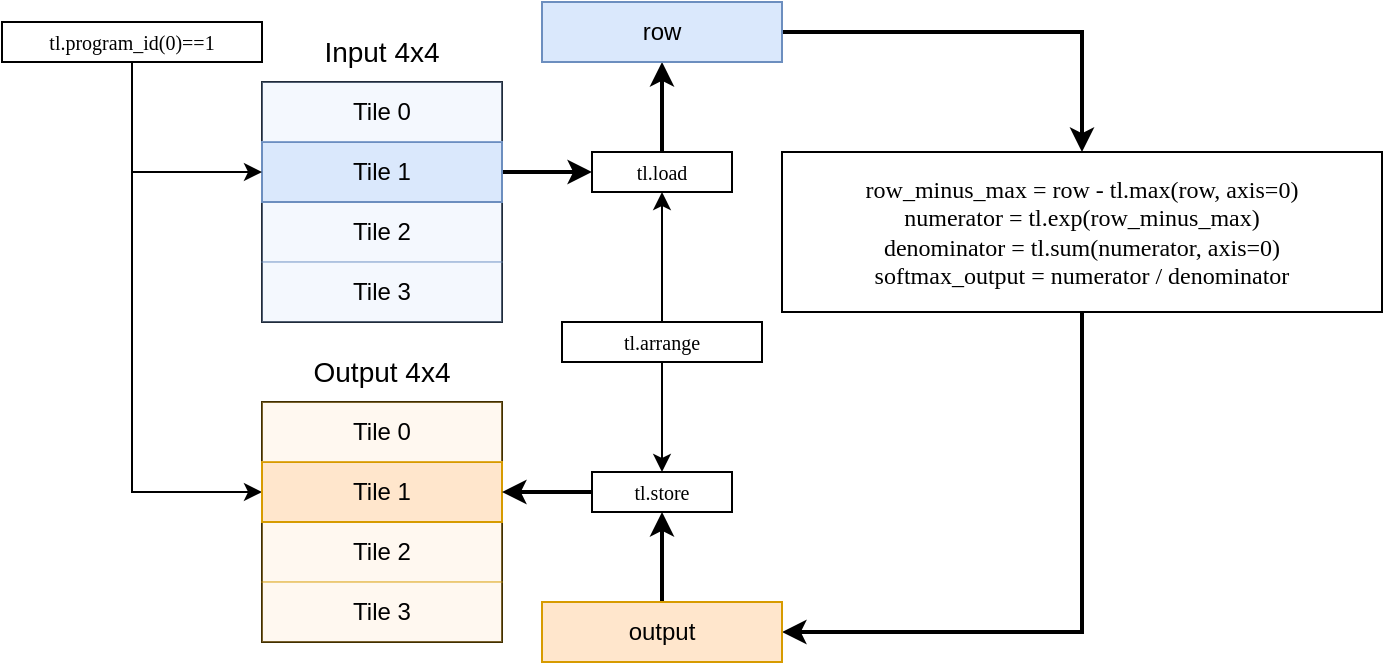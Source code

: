 <mxfile version="24.4.4" type="github">
  <diagram name="第 1 页" id="ktdUMasApuwjuTRQreZk">
    <mxGraphModel dx="835" dy="446" grid="1" gridSize="10" guides="1" tooltips="1" connect="1" arrows="1" fold="1" page="1" pageScale="1" pageWidth="1000" pageHeight="1000" math="0" shadow="0">
      <root>
        <mxCell id="0" />
        <mxCell id="1" parent="0" />
        <mxCell id="R_7CZEf5v75e8vBjoYTQ-1" value="" style="rounded=0;whiteSpace=wrap;html=1;" vertex="1" parent="1">
          <mxGeometry x="180" y="190" width="120" height="120" as="geometry" />
        </mxCell>
        <mxCell id="R_7CZEf5v75e8vBjoYTQ-2" value="Tile 2" style="rounded=0;whiteSpace=wrap;html=1;fillColor=#dae8fc;strokeColor=#6c8ebf;gradientColor=none;opacity=30;" vertex="1" parent="1">
          <mxGeometry x="180" y="250" width="120" height="30" as="geometry" />
        </mxCell>
        <mxCell id="R_7CZEf5v75e8vBjoYTQ-3" value="Input 4x4" style="text;html=1;align=center;verticalAlign=middle;whiteSpace=wrap;rounded=0;fontSize=14;" vertex="1" parent="1">
          <mxGeometry x="210" y="160" width="60" height="30" as="geometry" />
        </mxCell>
        <mxCell id="R_7CZEf5v75e8vBjoYTQ-13" style="edgeStyle=orthogonalEdgeStyle;rounded=0;orthogonalLoop=1;jettySize=auto;html=1;exitX=1;exitY=0.5;exitDx=0;exitDy=0;entryX=0;entryY=0.5;entryDx=0;entryDy=0;strokeWidth=2;" edge="1" parent="1" source="R_7CZEf5v75e8vBjoYTQ-4" target="R_7CZEf5v75e8vBjoYTQ-18">
          <mxGeometry relative="1" as="geometry">
            <mxPoint x="390" y="235.143" as="targetPoint" />
          </mxGeometry>
        </mxCell>
        <mxCell id="R_7CZEf5v75e8vBjoYTQ-4" value="Tile 1" style="rounded=0;whiteSpace=wrap;html=1;fillColor=#dae8fc;strokeColor=#6c8ebf;" vertex="1" parent="1">
          <mxGeometry x="180" y="220" width="120" height="30" as="geometry" />
        </mxCell>
        <mxCell id="R_7CZEf5v75e8vBjoYTQ-5" value="Tile 0" style="rounded=0;whiteSpace=wrap;html=1;fillColor=#dae8fc;strokeColor=#6c8ebf;gradientColor=none;opacity=30;" vertex="1" parent="1">
          <mxGeometry x="180" y="190" width="120" height="30" as="geometry" />
        </mxCell>
        <mxCell id="R_7CZEf5v75e8vBjoYTQ-6" value="Tile 3" style="rounded=0;whiteSpace=wrap;html=1;fillColor=#dae8fc;strokeColor=#6c8ebf;gradientColor=none;opacity=30;" vertex="1" parent="1">
          <mxGeometry x="180" y="280" width="120" height="30" as="geometry" />
        </mxCell>
        <mxCell id="R_7CZEf5v75e8vBjoYTQ-12" style="edgeStyle=orthogonalEdgeStyle;rounded=0;orthogonalLoop=1;jettySize=auto;html=1;exitX=0.5;exitY=1;exitDx=0;exitDy=0;entryX=0;entryY=0.5;entryDx=0;entryDy=0;" edge="1" parent="1" source="R_7CZEf5v75e8vBjoYTQ-11" target="R_7CZEf5v75e8vBjoYTQ-4">
          <mxGeometry relative="1" as="geometry" />
        </mxCell>
        <mxCell id="R_7CZEf5v75e8vBjoYTQ-75" style="edgeStyle=orthogonalEdgeStyle;rounded=0;orthogonalLoop=1;jettySize=auto;html=1;exitX=0.5;exitY=1;exitDx=0;exitDy=0;entryX=0;entryY=0.5;entryDx=0;entryDy=0;" edge="1" parent="1" source="R_7CZEf5v75e8vBjoYTQ-11" target="R_7CZEf5v75e8vBjoYTQ-65">
          <mxGeometry relative="1" as="geometry" />
        </mxCell>
        <mxCell id="R_7CZEf5v75e8vBjoYTQ-11" value="&lt;font style=&quot;font-size: 10px;&quot; face=&quot;Lucida Console&quot;&gt;tl.program_id(0)==1&lt;/font&gt;" style="rounded=0;whiteSpace=wrap;html=1;fontSize=10;" vertex="1" parent="1">
          <mxGeometry x="50" y="160" width="130" height="20" as="geometry" />
        </mxCell>
        <mxCell id="R_7CZEf5v75e8vBjoYTQ-70" style="edgeStyle=orthogonalEdgeStyle;rounded=0;orthogonalLoop=1;jettySize=auto;html=1;exitX=0.5;exitY=1;exitDx=0;exitDy=0;entryX=0.5;entryY=0;entryDx=0;entryDy=0;" edge="1" parent="1" source="R_7CZEf5v75e8vBjoYTQ-17" target="R_7CZEf5v75e8vBjoYTQ-69">
          <mxGeometry relative="1" as="geometry" />
        </mxCell>
        <mxCell id="R_7CZEf5v75e8vBjoYTQ-71" style="edgeStyle=orthogonalEdgeStyle;rounded=0;orthogonalLoop=1;jettySize=auto;html=1;exitX=0.5;exitY=0;exitDx=0;exitDy=0;entryX=0.5;entryY=1;entryDx=0;entryDy=0;" edge="1" parent="1" source="R_7CZEf5v75e8vBjoYTQ-17" target="R_7CZEf5v75e8vBjoYTQ-18">
          <mxGeometry relative="1" as="geometry" />
        </mxCell>
        <mxCell id="R_7CZEf5v75e8vBjoYTQ-17" value="&lt;font style=&quot;font-size: 10px;&quot; face=&quot;Lucida Console&quot;&gt;tl.arrange&lt;/font&gt;" style="rounded=0;whiteSpace=wrap;html=1;fontSize=10;" vertex="1" parent="1">
          <mxGeometry x="330" y="310" width="100" height="20" as="geometry" />
        </mxCell>
        <mxCell id="R_7CZEf5v75e8vBjoYTQ-56" style="edgeStyle=orthogonalEdgeStyle;rounded=0;orthogonalLoop=1;jettySize=auto;html=1;exitX=0.5;exitY=0;exitDx=0;exitDy=0;entryX=0.5;entryY=1;entryDx=0;entryDy=0;strokeWidth=2;" edge="1" parent="1" source="R_7CZEf5v75e8vBjoYTQ-18">
          <mxGeometry relative="1" as="geometry">
            <mxPoint x="380" y="180" as="targetPoint" />
          </mxGeometry>
        </mxCell>
        <mxCell id="R_7CZEf5v75e8vBjoYTQ-18" value="&lt;font face=&quot;Lucida Console&quot;&gt;tl.load&lt;/font&gt;" style="rounded=0;whiteSpace=wrap;html=1;fontSize=10;" vertex="1" parent="1">
          <mxGeometry x="345" y="225" width="70" height="20" as="geometry" />
        </mxCell>
        <mxCell id="R_7CZEf5v75e8vBjoYTQ-61" style="edgeStyle=orthogonalEdgeStyle;rounded=0;orthogonalLoop=1;jettySize=auto;html=1;exitX=1;exitY=0.5;exitDx=0;exitDy=0;entryX=0.5;entryY=0;entryDx=0;entryDy=0;strokeWidth=2;" edge="1" parent="1" source="R_7CZEf5v75e8vBjoYTQ-57" target="R_7CZEf5v75e8vBjoYTQ-60">
          <mxGeometry relative="1" as="geometry" />
        </mxCell>
        <mxCell id="R_7CZEf5v75e8vBjoYTQ-57" value="row" style="rounded=0;whiteSpace=wrap;html=1;fillColor=#dae8fc;strokeColor=#6c8ebf;" vertex="1" parent="1">
          <mxGeometry x="320" y="150" width="120" height="30" as="geometry" />
        </mxCell>
        <mxCell id="R_7CZEf5v75e8vBjoYTQ-72" style="edgeStyle=orthogonalEdgeStyle;rounded=0;orthogonalLoop=1;jettySize=auto;html=1;exitX=0.5;exitY=1;exitDx=0;exitDy=0;entryX=1;entryY=0.5;entryDx=0;entryDy=0;strokeWidth=2;" edge="1" parent="1" source="R_7CZEf5v75e8vBjoYTQ-60" target="R_7CZEf5v75e8vBjoYTQ-68">
          <mxGeometry relative="1" as="geometry" />
        </mxCell>
        <mxCell id="R_7CZEf5v75e8vBjoYTQ-60" value="&lt;p style=&quot;margin-top: 0pt; margin-bottom: 0pt; margin-left: 0in; direction: ltr; unicode-bidi: embed; font-size: 12px;&quot;&gt;&lt;span style=&quot;font-family: Consolas; font-size: 12px;&quot;&gt;&lt;font style=&quot;font-size: 12px;&quot;&gt;row_minus_max = row - tl.max(row, axis=0)&lt;/font&gt;&lt;/span&gt;&lt;/p&gt;&lt;p style=&quot;margin-top: 0pt; margin-bottom: 0pt; margin-left: 0in; direction: ltr; unicode-bidi: embed; font-size: 12px;&quot;&gt;&lt;span style=&quot;font-family: Consolas; font-size: 12px;&quot;&gt;&lt;font style=&quot;font-size: 12px;&quot;&gt;numerator = tl.exp(row_minus_max)&lt;/font&gt;&lt;/span&gt;&lt;/p&gt;&lt;p style=&quot;margin-top: 0pt; margin-bottom: 0pt; margin-left: 0in; direction: ltr; unicode-bidi: embed; font-size: 12px;&quot;&gt;&lt;span style=&quot;font-family: Consolas; font-size: 12px;&quot;&gt;&lt;font style=&quot;font-size: 12px;&quot;&gt;denominator = tl.sum(numerator, axis=0)&lt;/font&gt;&lt;/span&gt;&lt;/p&gt;&lt;font style=&quot;font-size: 12px;&quot;&gt;&lt;span style=&quot;font-family: Consolas; font-size: 12px;&quot;&gt;softmax_output = numerator / &lt;/span&gt;&lt;span style=&quot;font-family: Consolas; font-size: 12px;&quot;&gt;denominator&lt;/span&gt;&lt;/font&gt;" style="rounded=0;whiteSpace=wrap;html=1;fontSize=12;align=center;" vertex="1" parent="1">
          <mxGeometry x="440" y="225" width="300" height="80" as="geometry" />
        </mxCell>
        <mxCell id="R_7CZEf5v75e8vBjoYTQ-62" value="" style="rounded=0;whiteSpace=wrap;html=1;" vertex="1" parent="1">
          <mxGeometry x="180" y="350" width="120" height="120" as="geometry" />
        </mxCell>
        <mxCell id="R_7CZEf5v75e8vBjoYTQ-63" value="Tile 2" style="rounded=0;whiteSpace=wrap;html=1;fillColor=#ffe6cc;strokeColor=#d79b00;opacity=30;" vertex="1" parent="1">
          <mxGeometry x="180" y="410" width="120" height="30" as="geometry" />
        </mxCell>
        <mxCell id="R_7CZEf5v75e8vBjoYTQ-64" value="Output 4x4" style="text;html=1;align=center;verticalAlign=middle;whiteSpace=wrap;rounded=0;fontSize=14;" vertex="1" parent="1">
          <mxGeometry x="200" y="320" width="80" height="30" as="geometry" />
        </mxCell>
        <mxCell id="R_7CZEf5v75e8vBjoYTQ-65" value="Tile 1" style="rounded=0;whiteSpace=wrap;html=1;fillColor=#ffe6cc;strokeColor=#d79b00;" vertex="1" parent="1">
          <mxGeometry x="180" y="380" width="120" height="30" as="geometry" />
        </mxCell>
        <mxCell id="R_7CZEf5v75e8vBjoYTQ-66" value="Tile 0" style="rounded=0;whiteSpace=wrap;html=1;fillColor=#ffe6cc;strokeColor=#d79b00;opacity=30;" vertex="1" parent="1">
          <mxGeometry x="180" y="350" width="120" height="30" as="geometry" />
        </mxCell>
        <mxCell id="R_7CZEf5v75e8vBjoYTQ-67" value="Tile 3" style="rounded=0;whiteSpace=wrap;html=1;fillColor=#ffe6cc;strokeColor=#d79b00;opacity=30;" vertex="1" parent="1">
          <mxGeometry x="180" y="440" width="120" height="30" as="geometry" />
        </mxCell>
        <mxCell id="R_7CZEf5v75e8vBjoYTQ-73" style="edgeStyle=orthogonalEdgeStyle;rounded=0;orthogonalLoop=1;jettySize=auto;html=1;exitX=0.5;exitY=0;exitDx=0;exitDy=0;entryX=0.5;entryY=1;entryDx=0;entryDy=0;strokeWidth=2;" edge="1" parent="1" source="R_7CZEf5v75e8vBjoYTQ-68" target="R_7CZEf5v75e8vBjoYTQ-69">
          <mxGeometry relative="1" as="geometry" />
        </mxCell>
        <mxCell id="R_7CZEf5v75e8vBjoYTQ-68" value="output" style="rounded=0;whiteSpace=wrap;html=1;fillColor=#ffe6cc;strokeColor=#d79b00;" vertex="1" parent="1">
          <mxGeometry x="320" y="450" width="120" height="30" as="geometry" />
        </mxCell>
        <mxCell id="R_7CZEf5v75e8vBjoYTQ-74" style="edgeStyle=orthogonalEdgeStyle;rounded=0;orthogonalLoop=1;jettySize=auto;html=1;exitX=0;exitY=0.5;exitDx=0;exitDy=0;entryX=1;entryY=0.5;entryDx=0;entryDy=0;strokeWidth=2;" edge="1" parent="1" source="R_7CZEf5v75e8vBjoYTQ-69" target="R_7CZEf5v75e8vBjoYTQ-65">
          <mxGeometry relative="1" as="geometry" />
        </mxCell>
        <mxCell id="R_7CZEf5v75e8vBjoYTQ-69" value="&lt;font face=&quot;Lucida Console&quot;&gt;tl.store&lt;/font&gt;" style="rounded=0;whiteSpace=wrap;html=1;fontSize=10;" vertex="1" parent="1">
          <mxGeometry x="345" y="385" width="70" height="20" as="geometry" />
        </mxCell>
      </root>
    </mxGraphModel>
  </diagram>
</mxfile>
